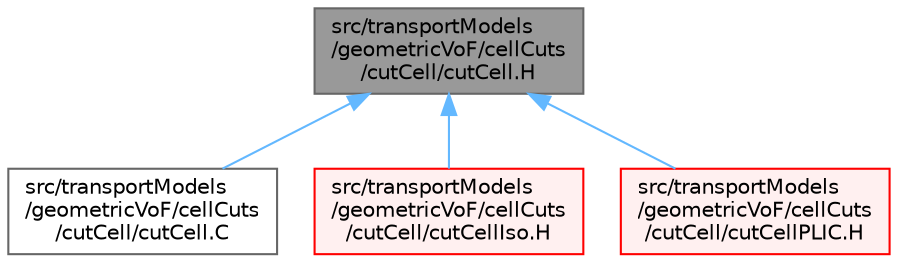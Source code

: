 digraph "src/transportModels/geometricVoF/cellCuts/cutCell/cutCell.H"
{
 // LATEX_PDF_SIZE
  bgcolor="transparent";
  edge [fontname=Helvetica,fontsize=10,labelfontname=Helvetica,labelfontsize=10];
  node [fontname=Helvetica,fontsize=10,shape=box,height=0.2,width=0.4];
  Node1 [id="Node000001",label="src/transportModels\l/geometricVoF/cellCuts\l/cutCell/cutCell.H",height=0.2,width=0.4,color="gray40", fillcolor="grey60", style="filled", fontcolor="black",tooltip=" "];
  Node1 -> Node2 [id="edge1_Node000001_Node000002",dir="back",color="steelblue1",style="solid",tooltip=" "];
  Node2 [id="Node000002",label="src/transportModels\l/geometricVoF/cellCuts\l/cutCell/cutCell.C",height=0.2,width=0.4,color="grey40", fillcolor="white", style="filled",URL="$cutCell_8C.html",tooltip=" "];
  Node1 -> Node3 [id="edge2_Node000001_Node000003",dir="back",color="steelblue1",style="solid",tooltip=" "];
  Node3 [id="Node000003",label="src/transportModels\l/geometricVoF/cellCuts\l/cutCell/cutCellIso.H",height=0.2,width=0.4,color="red", fillcolor="#FFF0F0", style="filled",URL="$cutCellIso_8H.html",tooltip=" "];
  Node1 -> Node13 [id="edge3_Node000001_Node000013",dir="back",color="steelblue1",style="solid",tooltip=" "];
  Node13 [id="Node000013",label="src/transportModels\l/geometricVoF/cellCuts\l/cutCell/cutCellPLIC.H",height=0.2,width=0.4,color="red", fillcolor="#FFF0F0", style="filled",URL="$cutCellPLIC_8H.html",tooltip=" "];
}
